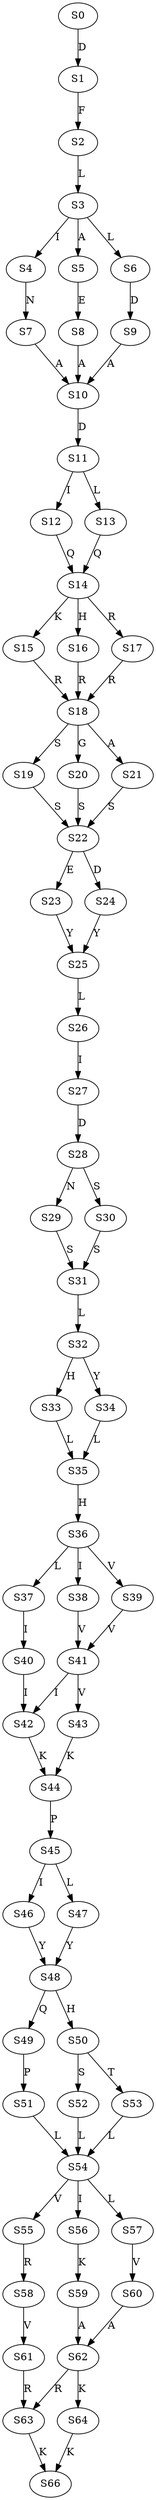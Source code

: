 strict digraph  {
	S0 -> S1 [ label = D ];
	S1 -> S2 [ label = F ];
	S2 -> S3 [ label = L ];
	S3 -> S4 [ label = I ];
	S3 -> S5 [ label = A ];
	S3 -> S6 [ label = L ];
	S4 -> S7 [ label = N ];
	S5 -> S8 [ label = E ];
	S6 -> S9 [ label = D ];
	S7 -> S10 [ label = A ];
	S8 -> S10 [ label = A ];
	S9 -> S10 [ label = A ];
	S10 -> S11 [ label = D ];
	S11 -> S12 [ label = I ];
	S11 -> S13 [ label = L ];
	S12 -> S14 [ label = Q ];
	S13 -> S14 [ label = Q ];
	S14 -> S15 [ label = K ];
	S14 -> S16 [ label = H ];
	S14 -> S17 [ label = R ];
	S15 -> S18 [ label = R ];
	S16 -> S18 [ label = R ];
	S17 -> S18 [ label = R ];
	S18 -> S19 [ label = S ];
	S18 -> S20 [ label = G ];
	S18 -> S21 [ label = A ];
	S19 -> S22 [ label = S ];
	S20 -> S22 [ label = S ];
	S21 -> S22 [ label = S ];
	S22 -> S23 [ label = E ];
	S22 -> S24 [ label = D ];
	S23 -> S25 [ label = Y ];
	S24 -> S25 [ label = Y ];
	S25 -> S26 [ label = L ];
	S26 -> S27 [ label = I ];
	S27 -> S28 [ label = D ];
	S28 -> S29 [ label = N ];
	S28 -> S30 [ label = S ];
	S29 -> S31 [ label = S ];
	S30 -> S31 [ label = S ];
	S31 -> S32 [ label = L ];
	S32 -> S33 [ label = H ];
	S32 -> S34 [ label = Y ];
	S33 -> S35 [ label = L ];
	S34 -> S35 [ label = L ];
	S35 -> S36 [ label = H ];
	S36 -> S37 [ label = L ];
	S36 -> S38 [ label = I ];
	S36 -> S39 [ label = V ];
	S37 -> S40 [ label = I ];
	S38 -> S41 [ label = V ];
	S39 -> S41 [ label = V ];
	S40 -> S42 [ label = I ];
	S41 -> S43 [ label = V ];
	S41 -> S42 [ label = I ];
	S42 -> S44 [ label = K ];
	S43 -> S44 [ label = K ];
	S44 -> S45 [ label = P ];
	S45 -> S46 [ label = I ];
	S45 -> S47 [ label = L ];
	S46 -> S48 [ label = Y ];
	S47 -> S48 [ label = Y ];
	S48 -> S49 [ label = Q ];
	S48 -> S50 [ label = H ];
	S49 -> S51 [ label = P ];
	S50 -> S52 [ label = S ];
	S50 -> S53 [ label = T ];
	S51 -> S54 [ label = L ];
	S52 -> S54 [ label = L ];
	S53 -> S54 [ label = L ];
	S54 -> S55 [ label = V ];
	S54 -> S56 [ label = I ];
	S54 -> S57 [ label = L ];
	S55 -> S58 [ label = R ];
	S56 -> S59 [ label = K ];
	S57 -> S60 [ label = V ];
	S58 -> S61 [ label = V ];
	S59 -> S62 [ label = A ];
	S60 -> S62 [ label = A ];
	S61 -> S63 [ label = R ];
	S62 -> S64 [ label = K ];
	S62 -> S63 [ label = R ];
	S63 -> S66 [ label = K ];
	S64 -> S66 [ label = K ];
}
